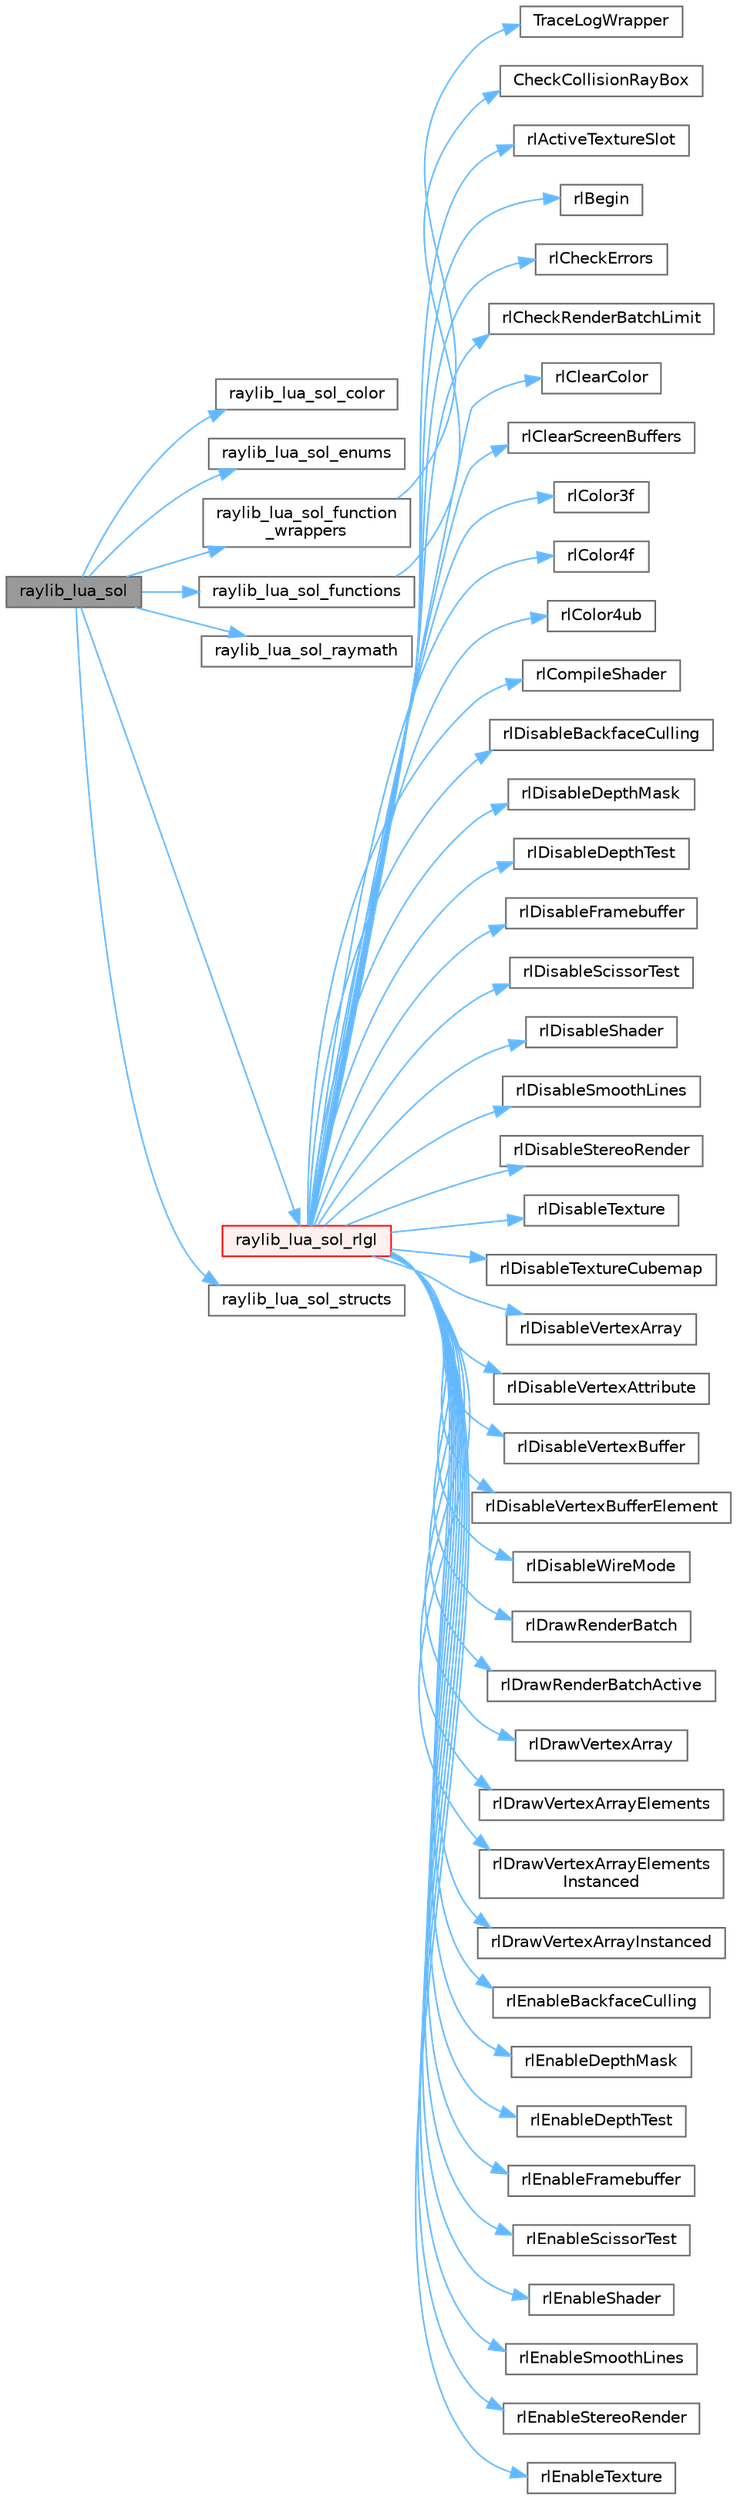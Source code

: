 digraph "raylib_lua_sol"
{
 // LATEX_PDF_SIZE
  bgcolor="transparent";
  edge [fontname=Helvetica,fontsize=10,labelfontname=Helvetica,labelfontsize=10];
  node [fontname=Helvetica,fontsize=10,shape=box,height=0.2,width=0.4];
  rankdir="LR";
  Node1 [id="Node000001",label="raylib_lua_sol",height=0.2,width=0.4,color="gray40", fillcolor="grey60", style="filled", fontcolor="black",tooltip=" "];
  Node1 -> Node2 [id="edge1_Node000001_Node000002",color="steelblue1",style="solid",tooltip=" "];
  Node2 [id="Node000002",label="raylib_lua_sol_color",height=0.2,width=0.4,color="grey40", fillcolor="white", style="filled",URL="$raylib-lua-sol_8hpp.html#a070c5cec5b2c716f7d776fd148b33c31",tooltip=" "];
  Node1 -> Node3 [id="edge2_Node000001_Node000003",color="steelblue1",style="solid",tooltip=" "];
  Node3 [id="Node000003",label="raylib_lua_sol_enums",height=0.2,width=0.4,color="grey40", fillcolor="white", style="filled",URL="$raylib-lua-sol_8hpp.html#a518e4aa963307e88d3119a533c4d0e27",tooltip=" "];
  Node1 -> Node4 [id="edge3_Node000001_Node000004",color="steelblue1",style="solid",tooltip=" "];
  Node4 [id="Node000004",label="raylib_lua_sol_function\l_wrappers",height=0.2,width=0.4,color="grey40", fillcolor="white", style="filled",URL="$raylib-lua-sol_8hpp.html#a469432e5f17e5686e9806ed716822a4d",tooltip=" "];
  Node4 -> Node5 [id="edge4_Node000004_Node000005",color="steelblue1",style="solid",tooltip=" "];
  Node5 [id="Node000005",label="TraceLogWrapper",height=0.2,width=0.4,color="grey40", fillcolor="white", style="filled",URL="$raylib-lua-sol_8hpp.html#a711a3c0931ff450467cd591ea74c1020",tooltip=" "];
  Node1 -> Node6 [id="edge5_Node000001_Node000006",color="steelblue1",style="solid",tooltip=" "];
  Node6 [id="Node000006",label="raylib_lua_sol_functions",height=0.2,width=0.4,color="grey40", fillcolor="white", style="filled",URL="$raylib-lua-sol_8hpp.html#a5465416428e15d1989a0e533ef33163b",tooltip=" "];
  Node6 -> Node7 [id="edge6_Node000006_Node000007",color="steelblue1",style="solid",tooltip=" "];
  Node7 [id="Node000007",label="CheckCollisionRayBox",height=0.2,width=0.4,color="grey40", fillcolor="white", style="filled",URL="$_globals_8h.html#a0195c2f10ab205daa90cf96640cbf1cd",tooltip=" "];
  Node1 -> Node8 [id="edge7_Node000001_Node000008",color="steelblue1",style="solid",tooltip=" "];
  Node8 [id="Node000008",label="raylib_lua_sol_raymath",height=0.2,width=0.4,color="grey40", fillcolor="white", style="filled",URL="$raylib-lua-sol-raymath_8hpp.html#a2fa0db96336d0a67976e0371e8918bf5",tooltip=" "];
  Node1 -> Node9 [id="edge8_Node000001_Node000009",color="steelblue1",style="solid",tooltip=" "];
  Node9 [id="Node000009",label="raylib_lua_sol_rlgl",height=0.2,width=0.4,color="red", fillcolor="#FFF0F0", style="filled",URL="$raylib-lua-sol-rlgl_8hpp.html#ae0197f752085d8aeb1021af77dcd71d4",tooltip=" "];
  Node9 -> Node10 [id="edge9_Node000009_Node000010",color="steelblue1",style="solid",tooltip=" "];
  Node10 [id="Node000010",label="rlActiveTextureSlot",height=0.2,width=0.4,color="grey40", fillcolor="white", style="filled",URL="$rlgl_8h.html#a95339a3e242e716539ac84b057addfcb",tooltip=" "];
  Node9 -> Node11 [id="edge10_Node000009_Node000011",color="steelblue1",style="solid",tooltip=" "];
  Node11 [id="Node000011",label="rlBegin",height=0.2,width=0.4,color="grey40", fillcolor="white", style="filled",URL="$rlgl_8h.html#a9b5d5ccff4766025b1c4503f9abb958c",tooltip=" "];
  Node9 -> Node12 [id="edge11_Node000009_Node000012",color="steelblue1",style="solid",tooltip=" "];
  Node12 [id="Node000012",label="rlCheckErrors",height=0.2,width=0.4,color="grey40", fillcolor="white", style="filled",URL="$rlgl_8h.html#a97da820c5c06f98f394b242bc940a92e",tooltip=" "];
  Node9 -> Node13 [id="edge12_Node000009_Node000013",color="steelblue1",style="solid",tooltip=" "];
  Node13 [id="Node000013",label="rlCheckRenderBatchLimit",height=0.2,width=0.4,color="grey40", fillcolor="white", style="filled",URL="$rlgl_8h.html#ad0e24d4627485d98df9ac9dcbbf28e8b",tooltip=" "];
  Node9 -> Node14 [id="edge13_Node000009_Node000014",color="steelblue1",style="solid",tooltip=" "];
  Node14 [id="Node000014",label="rlClearColor",height=0.2,width=0.4,color="grey40", fillcolor="white", style="filled",URL="$rlgl_8h.html#a6e6bf443ef901a6753194dc9e7afb519",tooltip=" "];
  Node9 -> Node15 [id="edge14_Node000009_Node000015",color="steelblue1",style="solid",tooltip=" "];
  Node15 [id="Node000015",label="rlClearScreenBuffers",height=0.2,width=0.4,color="grey40", fillcolor="white", style="filled",URL="$rlgl_8h.html#a151b1e2f282f5f1411952e4b91d1a34e",tooltip=" "];
  Node9 -> Node16 [id="edge15_Node000009_Node000016",color="steelblue1",style="solid",tooltip=" "];
  Node16 [id="Node000016",label="rlColor3f",height=0.2,width=0.4,color="grey40", fillcolor="white", style="filled",URL="$rlgl_8h.html#ab7041ee06977bb05e61b302f0b093d64",tooltip=" "];
  Node9 -> Node17 [id="edge16_Node000009_Node000017",color="steelblue1",style="solid",tooltip=" "];
  Node17 [id="Node000017",label="rlColor4f",height=0.2,width=0.4,color="grey40", fillcolor="white", style="filled",URL="$rlgl_8h.html#ac284b32687701c4c1f3445ae0ffa3de7",tooltip=" "];
  Node9 -> Node18 [id="edge17_Node000009_Node000018",color="steelblue1",style="solid",tooltip=" "];
  Node18 [id="Node000018",label="rlColor4ub",height=0.2,width=0.4,color="grey40", fillcolor="white", style="filled",URL="$rlgl_8h.html#a2ed2932f81a5d079bc66f2ca52297f5c",tooltip=" "];
  Node9 -> Node19 [id="edge18_Node000009_Node000019",color="steelblue1",style="solid",tooltip=" "];
  Node19 [id="Node000019",label="rlCompileShader",height=0.2,width=0.4,color="grey40", fillcolor="white", style="filled",URL="$rlgl_8h.html#a133569c3f5555217ecd8548c4c1bbea7",tooltip=" "];
  Node9 -> Node20 [id="edge19_Node000009_Node000020",color="steelblue1",style="solid",tooltip=" "];
  Node20 [id="Node000020",label="rlDisableBackfaceCulling",height=0.2,width=0.4,color="grey40", fillcolor="white", style="filled",URL="$rlgl_8h.html#a520e434888ae1a40f88bbe26eef9a8a1",tooltip=" "];
  Node9 -> Node21 [id="edge20_Node000009_Node000021",color="steelblue1",style="solid",tooltip=" "];
  Node21 [id="Node000021",label="rlDisableDepthMask",height=0.2,width=0.4,color="grey40", fillcolor="white", style="filled",URL="$rlgl_8h.html#a652b9510ab5f7ddc957d020620b7975a",tooltip=" "];
  Node9 -> Node22 [id="edge21_Node000009_Node000022",color="steelblue1",style="solid",tooltip=" "];
  Node22 [id="Node000022",label="rlDisableDepthTest",height=0.2,width=0.4,color="grey40", fillcolor="white", style="filled",URL="$rlgl_8h.html#af142a0ad52f53a96beab96e4fbc04f38",tooltip=" "];
  Node9 -> Node23 [id="edge22_Node000009_Node000023",color="steelblue1",style="solid",tooltip=" "];
  Node23 [id="Node000023",label="rlDisableFramebuffer",height=0.2,width=0.4,color="grey40", fillcolor="white", style="filled",URL="$rlgl_8h.html#a9bf55d35c503911fbb96130e910c0d1f",tooltip=" "];
  Node9 -> Node24 [id="edge23_Node000009_Node000024",color="steelblue1",style="solid",tooltip=" "];
  Node24 [id="Node000024",label="rlDisableScissorTest",height=0.2,width=0.4,color="grey40", fillcolor="white", style="filled",URL="$rlgl_8h.html#a3b462456944b400eb05feca7ce71131c",tooltip=" "];
  Node9 -> Node25 [id="edge24_Node000009_Node000025",color="steelblue1",style="solid",tooltip=" "];
  Node25 [id="Node000025",label="rlDisableShader",height=0.2,width=0.4,color="grey40", fillcolor="white", style="filled",URL="$rlgl_8h.html#ac230087c3e8b0eb04218c7364c4e64e1",tooltip=" "];
  Node9 -> Node26 [id="edge25_Node000009_Node000026",color="steelblue1",style="solid",tooltip=" "];
  Node26 [id="Node000026",label="rlDisableSmoothLines",height=0.2,width=0.4,color="grey40", fillcolor="white", style="filled",URL="$rlgl_8h.html#a56e1cf14479c5a143df2d8117230707f",tooltip=" "];
  Node9 -> Node27 [id="edge26_Node000009_Node000027",color="steelblue1",style="solid",tooltip=" "];
  Node27 [id="Node000027",label="rlDisableStereoRender",height=0.2,width=0.4,color="grey40", fillcolor="white", style="filled",URL="$rlgl_8h.html#a5e63220b13dd0f5ca2282a4d80d75c72",tooltip=" "];
  Node9 -> Node28 [id="edge27_Node000009_Node000028",color="steelblue1",style="solid",tooltip=" "];
  Node28 [id="Node000028",label="rlDisableTexture",height=0.2,width=0.4,color="grey40", fillcolor="white", style="filled",URL="$rlgl_8h.html#a532bbface0899d06f6d74eff34052648",tooltip=" "];
  Node9 -> Node29 [id="edge28_Node000009_Node000029",color="steelblue1",style="solid",tooltip=" "];
  Node29 [id="Node000029",label="rlDisableTextureCubemap",height=0.2,width=0.4,color="grey40", fillcolor="white", style="filled",URL="$rlgl_8h.html#a115781c6bb6c2f47c8d3a30645ad4a01",tooltip=" "];
  Node9 -> Node30 [id="edge29_Node000009_Node000030",color="steelblue1",style="solid",tooltip=" "];
  Node30 [id="Node000030",label="rlDisableVertexArray",height=0.2,width=0.4,color="grey40", fillcolor="white", style="filled",URL="$rlgl_8h.html#a59da4a10039bd0ea5387568e3ebac3ab",tooltip=" "];
  Node9 -> Node31 [id="edge30_Node000009_Node000031",color="steelblue1",style="solid",tooltip=" "];
  Node31 [id="Node000031",label="rlDisableVertexAttribute",height=0.2,width=0.4,color="grey40", fillcolor="white", style="filled",URL="$rlgl_8h.html#a5a6c7335b340a1030c7031c915a7afca",tooltip=" "];
  Node9 -> Node32 [id="edge31_Node000009_Node000032",color="steelblue1",style="solid",tooltip=" "];
  Node32 [id="Node000032",label="rlDisableVertexBuffer",height=0.2,width=0.4,color="grey40", fillcolor="white", style="filled",URL="$rlgl_8h.html#a1266017059372fe35885259e5eef0eb8",tooltip=" "];
  Node9 -> Node33 [id="edge32_Node000009_Node000033",color="steelblue1",style="solid",tooltip=" "];
  Node33 [id="Node000033",label="rlDisableVertexBufferElement",height=0.2,width=0.4,color="grey40", fillcolor="white", style="filled",URL="$rlgl_8h.html#a9cce4c28c51875cc46a485fdb36ac489",tooltip=" "];
  Node9 -> Node34 [id="edge33_Node000009_Node000034",color="steelblue1",style="solid",tooltip=" "];
  Node34 [id="Node000034",label="rlDisableWireMode",height=0.2,width=0.4,color="grey40", fillcolor="white", style="filled",URL="$rlgl_8h.html#a82cc87600705e623e326fae933c24899",tooltip=" "];
  Node9 -> Node35 [id="edge34_Node000009_Node000035",color="steelblue1",style="solid",tooltip=" "];
  Node35 [id="Node000035",label="rlDrawRenderBatch",height=0.2,width=0.4,color="grey40", fillcolor="white", style="filled",URL="$rlgl_8h.html#af6e0520589a6e3ba53cf9de2a0567a43",tooltip=" "];
  Node9 -> Node36 [id="edge35_Node000009_Node000036",color="steelblue1",style="solid",tooltip=" "];
  Node36 [id="Node000036",label="rlDrawRenderBatchActive",height=0.2,width=0.4,color="grey40", fillcolor="white", style="filled",URL="$rlgl_8h.html#aad74e9f8602d1da4538b2ee54ecd59d7",tooltip=" "];
  Node9 -> Node37 [id="edge36_Node000009_Node000037",color="steelblue1",style="solid",tooltip=" "];
  Node37 [id="Node000037",label="rlDrawVertexArray",height=0.2,width=0.4,color="grey40", fillcolor="white", style="filled",URL="$rlgl_8h.html#a2400a626e9684ea08fdae8a4e56b9474",tooltip=" "];
  Node9 -> Node38 [id="edge37_Node000009_Node000038",color="steelblue1",style="solid",tooltip=" "];
  Node38 [id="Node000038",label="rlDrawVertexArrayElements",height=0.2,width=0.4,color="grey40", fillcolor="white", style="filled",URL="$rlgl_8h.html#acdf02807e5eac3976f14f7c0bd8e2359",tooltip=" "];
  Node9 -> Node39 [id="edge38_Node000009_Node000039",color="steelblue1",style="solid",tooltip=" "];
  Node39 [id="Node000039",label="rlDrawVertexArrayElements\lInstanced",height=0.2,width=0.4,color="grey40", fillcolor="white", style="filled",URL="$rlgl_8h.html#a449be5f0a75813e980e4727e91029a0c",tooltip=" "];
  Node9 -> Node40 [id="edge39_Node000009_Node000040",color="steelblue1",style="solid",tooltip=" "];
  Node40 [id="Node000040",label="rlDrawVertexArrayInstanced",height=0.2,width=0.4,color="grey40", fillcolor="white", style="filled",URL="$rlgl_8h.html#ab21320e132cd399ace679e863fbdaa11",tooltip=" "];
  Node9 -> Node41 [id="edge40_Node000009_Node000041",color="steelblue1",style="solid",tooltip=" "];
  Node41 [id="Node000041",label="rlEnableBackfaceCulling",height=0.2,width=0.4,color="grey40", fillcolor="white", style="filled",URL="$rlgl_8h.html#a2ef66f88a65541b00336a76b1662549c",tooltip=" "];
  Node9 -> Node42 [id="edge41_Node000009_Node000042",color="steelblue1",style="solid",tooltip=" "];
  Node42 [id="Node000042",label="rlEnableDepthMask",height=0.2,width=0.4,color="grey40", fillcolor="white", style="filled",URL="$rlgl_8h.html#a934316e73bfb5ab48613d9ec62b1b80b",tooltip=" "];
  Node9 -> Node43 [id="edge42_Node000009_Node000043",color="steelblue1",style="solid",tooltip=" "];
  Node43 [id="Node000043",label="rlEnableDepthTest",height=0.2,width=0.4,color="grey40", fillcolor="white", style="filled",URL="$rlgl_8h.html#ab8e711b97ce45977fd165b863d3dd037",tooltip=" "];
  Node9 -> Node44 [id="edge43_Node000009_Node000044",color="steelblue1",style="solid",tooltip=" "];
  Node44 [id="Node000044",label="rlEnableFramebuffer",height=0.2,width=0.4,color="grey40", fillcolor="white", style="filled",URL="$rlgl_8h.html#a93c5ef00ad99e88a63ac888f95cf0af7",tooltip=" "];
  Node9 -> Node45 [id="edge44_Node000009_Node000045",color="steelblue1",style="solid",tooltip=" "];
  Node45 [id="Node000045",label="rlEnableScissorTest",height=0.2,width=0.4,color="grey40", fillcolor="white", style="filled",URL="$rlgl_8h.html#a9d86c34c7d106cdf72ac9355abc0b510",tooltip=" "];
  Node9 -> Node46 [id="edge45_Node000009_Node000046",color="steelblue1",style="solid",tooltip=" "];
  Node46 [id="Node000046",label="rlEnableShader",height=0.2,width=0.4,color="grey40", fillcolor="white", style="filled",URL="$rlgl_8h.html#a97b0527a8b1e7effb4d01fcc4de27a5c",tooltip=" "];
  Node9 -> Node47 [id="edge46_Node000009_Node000047",color="steelblue1",style="solid",tooltip=" "];
  Node47 [id="Node000047",label="rlEnableSmoothLines",height=0.2,width=0.4,color="grey40", fillcolor="white", style="filled",URL="$rlgl_8h.html#a874db94cfb9243f9c829509558245f59",tooltip=" "];
  Node9 -> Node48 [id="edge47_Node000009_Node000048",color="steelblue1",style="solid",tooltip=" "];
  Node48 [id="Node000048",label="rlEnableStereoRender",height=0.2,width=0.4,color="grey40", fillcolor="white", style="filled",URL="$rlgl_8h.html#a4655b3a43ec0ba53c813531eb972e1ac",tooltip=" "];
  Node9 -> Node49 [id="edge48_Node000009_Node000049",color="steelblue1",style="solid",tooltip=" "];
  Node49 [id="Node000049",label="rlEnableTexture",height=0.2,width=0.4,color="grey40", fillcolor="white", style="filled",URL="$rlgl_8h.html#a2bc666e0e22b25b1844f6018cbc5f962",tooltip=" "];
  Node1 -> Node131 [id="edge49_Node000001_Node000131",color="steelblue1",style="solid",tooltip=" "];
  Node131 [id="Node000131",label="raylib_lua_sol_structs",height=0.2,width=0.4,color="grey40", fillcolor="white", style="filled",URL="$raylib-lua-sol_8hpp.html#aae7bc054b0fe717f93ed0515f0bf8fde",tooltip=" "];
}
